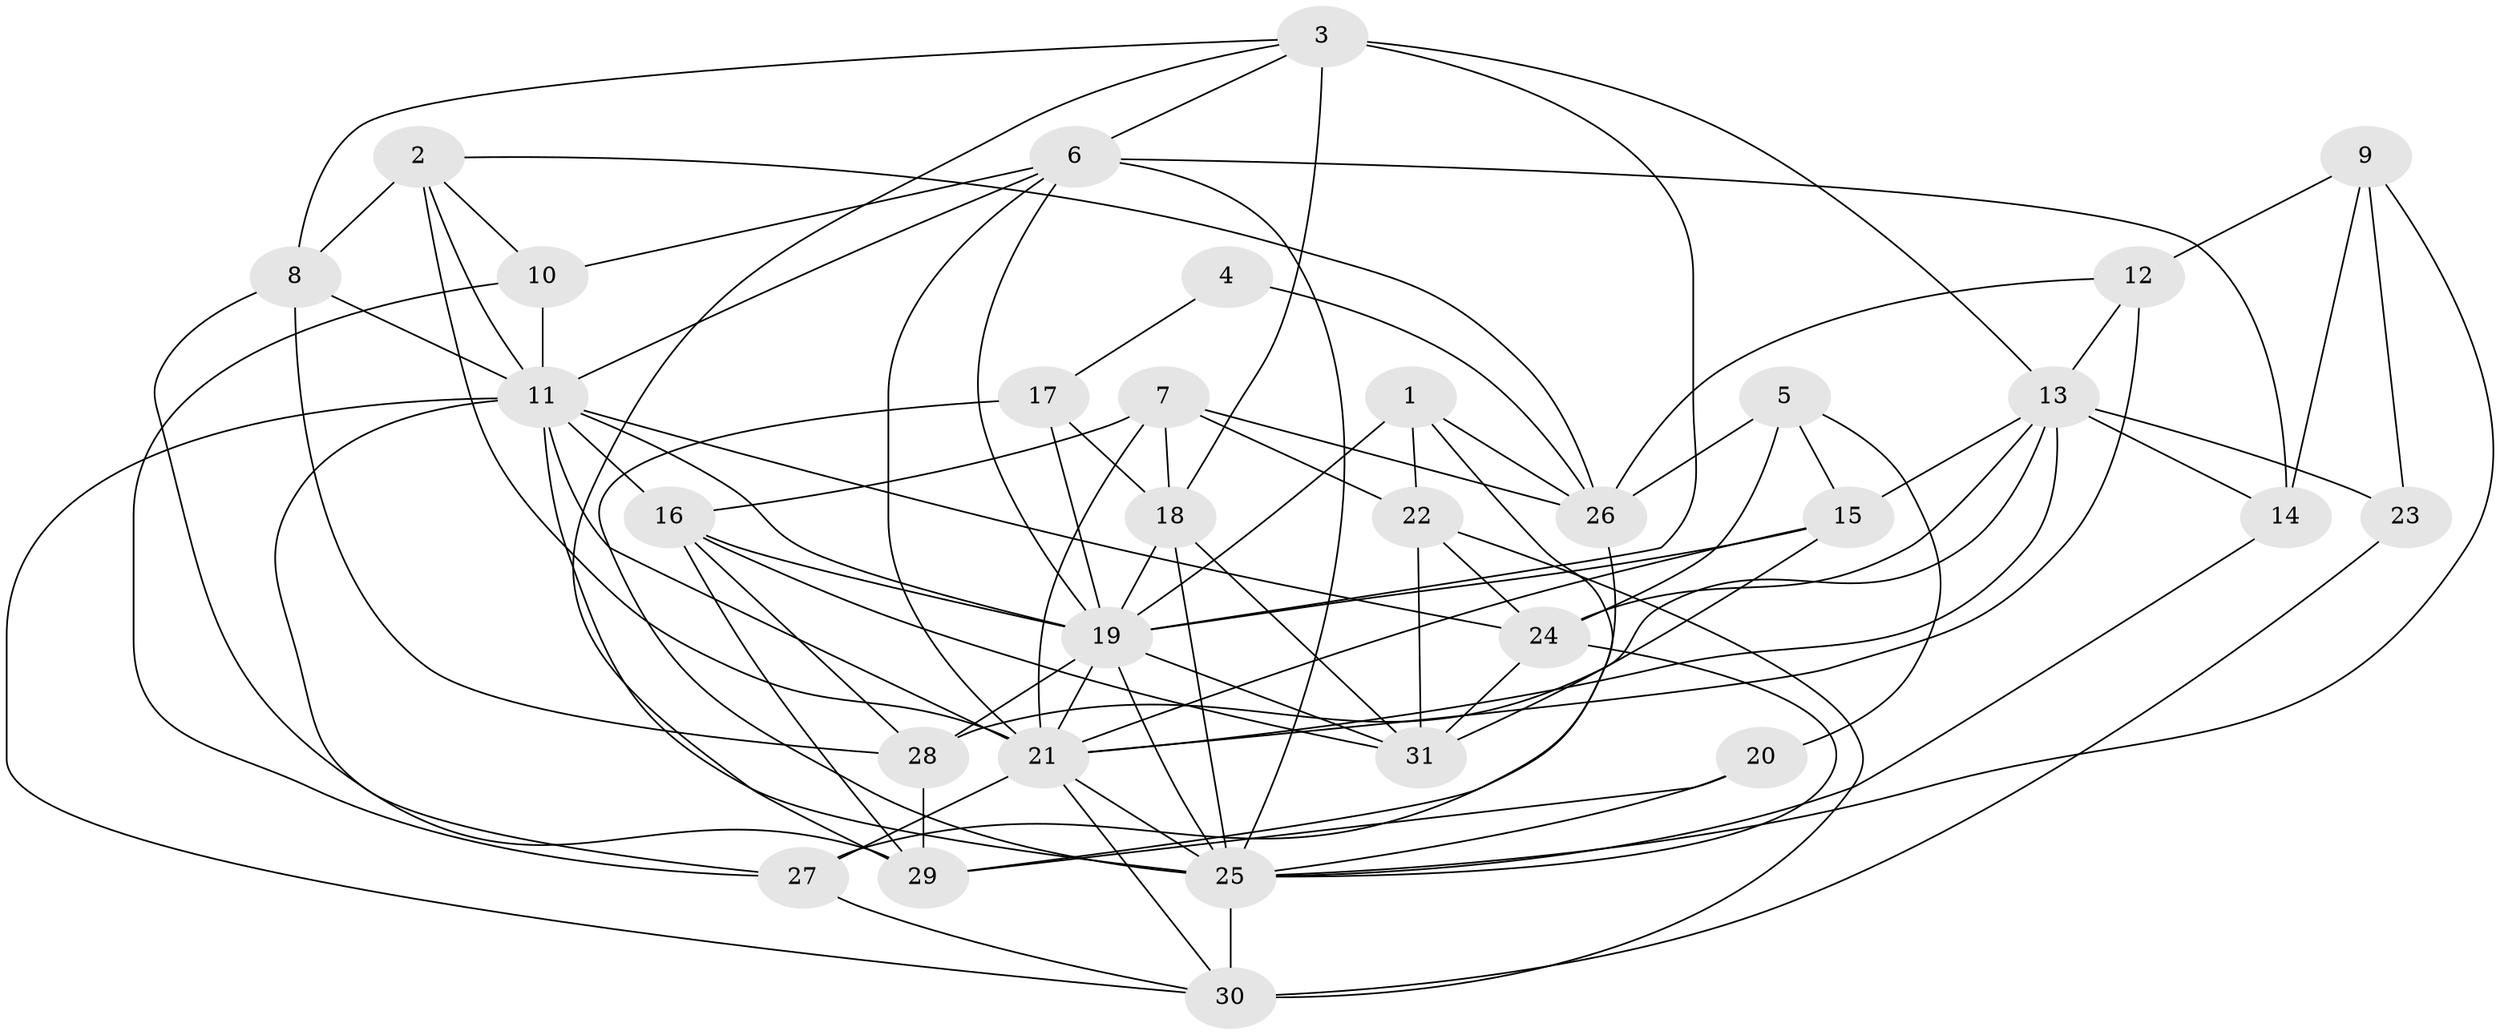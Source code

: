 // original degree distribution, {4: 0.2987012987012987, 3: 0.2077922077922078, 2: 0.16883116883116883, 6: 0.12987012987012986, 5: 0.15584415584415584, 8: 0.012987012987012988, 7: 0.025974025974025976}
// Generated by graph-tools (version 1.1) at 2025/37/03/04/25 23:37:07]
// undirected, 31 vertices, 90 edges
graph export_dot {
  node [color=gray90,style=filled];
  1;
  2;
  3;
  4;
  5;
  6;
  7;
  8;
  9;
  10;
  11;
  12;
  13;
  14;
  15;
  16;
  17;
  18;
  19;
  20;
  21;
  22;
  23;
  24;
  25;
  26;
  27;
  28;
  29;
  30;
  31;
  1 -- 19 [weight=1.0];
  1 -- 22 [weight=1.0];
  1 -- 26 [weight=1.0];
  1 -- 29 [weight=1.0];
  2 -- 8 [weight=1.0];
  2 -- 10 [weight=1.0];
  2 -- 11 [weight=1.0];
  2 -- 21 [weight=2.0];
  2 -- 26 [weight=1.0];
  3 -- 6 [weight=1.0];
  3 -- 8 [weight=1.0];
  3 -- 13 [weight=1.0];
  3 -- 18 [weight=1.0];
  3 -- 19 [weight=1.0];
  3 -- 29 [weight=1.0];
  4 -- 17 [weight=1.0];
  4 -- 26 [weight=2.0];
  5 -- 15 [weight=1.0];
  5 -- 20 [weight=1.0];
  5 -- 24 [weight=2.0];
  5 -- 26 [weight=1.0];
  6 -- 10 [weight=1.0];
  6 -- 11 [weight=1.0];
  6 -- 14 [weight=2.0];
  6 -- 19 [weight=1.0];
  6 -- 21 [weight=1.0];
  6 -- 25 [weight=1.0];
  7 -- 16 [weight=1.0];
  7 -- 18 [weight=1.0];
  7 -- 21 [weight=1.0];
  7 -- 22 [weight=1.0];
  7 -- 26 [weight=1.0];
  8 -- 11 [weight=1.0];
  8 -- 28 [weight=1.0];
  8 -- 29 [weight=1.0];
  9 -- 12 [weight=1.0];
  9 -- 14 [weight=1.0];
  9 -- 23 [weight=1.0];
  9 -- 25 [weight=1.0];
  10 -- 11 [weight=1.0];
  10 -- 27 [weight=1.0];
  11 -- 16 [weight=2.0];
  11 -- 19 [weight=1.0];
  11 -- 21 [weight=1.0];
  11 -- 24 [weight=2.0];
  11 -- 25 [weight=1.0];
  11 -- 27 [weight=1.0];
  11 -- 30 [weight=1.0];
  12 -- 13 [weight=1.0];
  12 -- 21 [weight=1.0];
  12 -- 26 [weight=1.0];
  13 -- 14 [weight=1.0];
  13 -- 15 [weight=1.0];
  13 -- 21 [weight=1.0];
  13 -- 23 [weight=1.0];
  13 -- 24 [weight=1.0];
  13 -- 28 [weight=1.0];
  14 -- 25 [weight=1.0];
  15 -- 19 [weight=1.0];
  15 -- 21 [weight=2.0];
  15 -- 31 [weight=1.0];
  16 -- 19 [weight=1.0];
  16 -- 28 [weight=1.0];
  16 -- 29 [weight=1.0];
  16 -- 31 [weight=1.0];
  17 -- 18 [weight=1.0];
  17 -- 19 [weight=1.0];
  17 -- 25 [weight=1.0];
  18 -- 19 [weight=1.0];
  18 -- 25 [weight=2.0];
  18 -- 31 [weight=1.0];
  19 -- 21 [weight=2.0];
  19 -- 25 [weight=1.0];
  19 -- 28 [weight=1.0];
  19 -- 31 [weight=1.0];
  20 -- 25 [weight=1.0];
  20 -- 29 [weight=1.0];
  21 -- 25 [weight=1.0];
  21 -- 27 [weight=1.0];
  21 -- 30 [weight=1.0];
  22 -- 24 [weight=1.0];
  22 -- 30 [weight=2.0];
  22 -- 31 [weight=1.0];
  23 -- 30 [weight=1.0];
  24 -- 25 [weight=2.0];
  24 -- 31 [weight=1.0];
  25 -- 30 [weight=2.0];
  26 -- 27 [weight=2.0];
  27 -- 30 [weight=1.0];
  28 -- 29 [weight=2.0];
}
